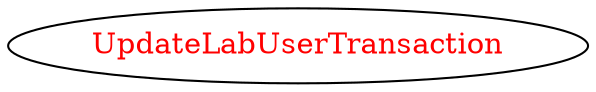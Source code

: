 digraph dependencyGraph {
 concentrate=true;
 ranksep="2.0";
 rankdir="LR"; 
 splines="ortho";
"UpdateLabUserTransaction" [fontcolor="red"];
}